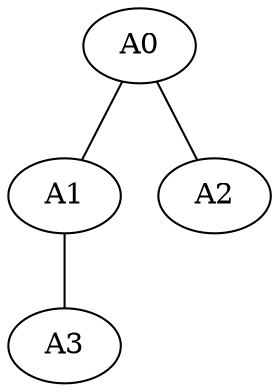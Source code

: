 graph G {

  0 -- {1 2};
  1 -- 3;

  0 [label=A0, family=0, capital=t, hold=0.95] 
  1 [label=A1, family=0, drug=10, pop=5, hold=0.80]
  2 [label=A2, family=0, drug=1, pop=99, hold=0.70]
  3 [label=A3, family=0, pop=99, drugs=100];

  // Node 4 has no attributes defined, will be assigned to family=0 (player)
}
